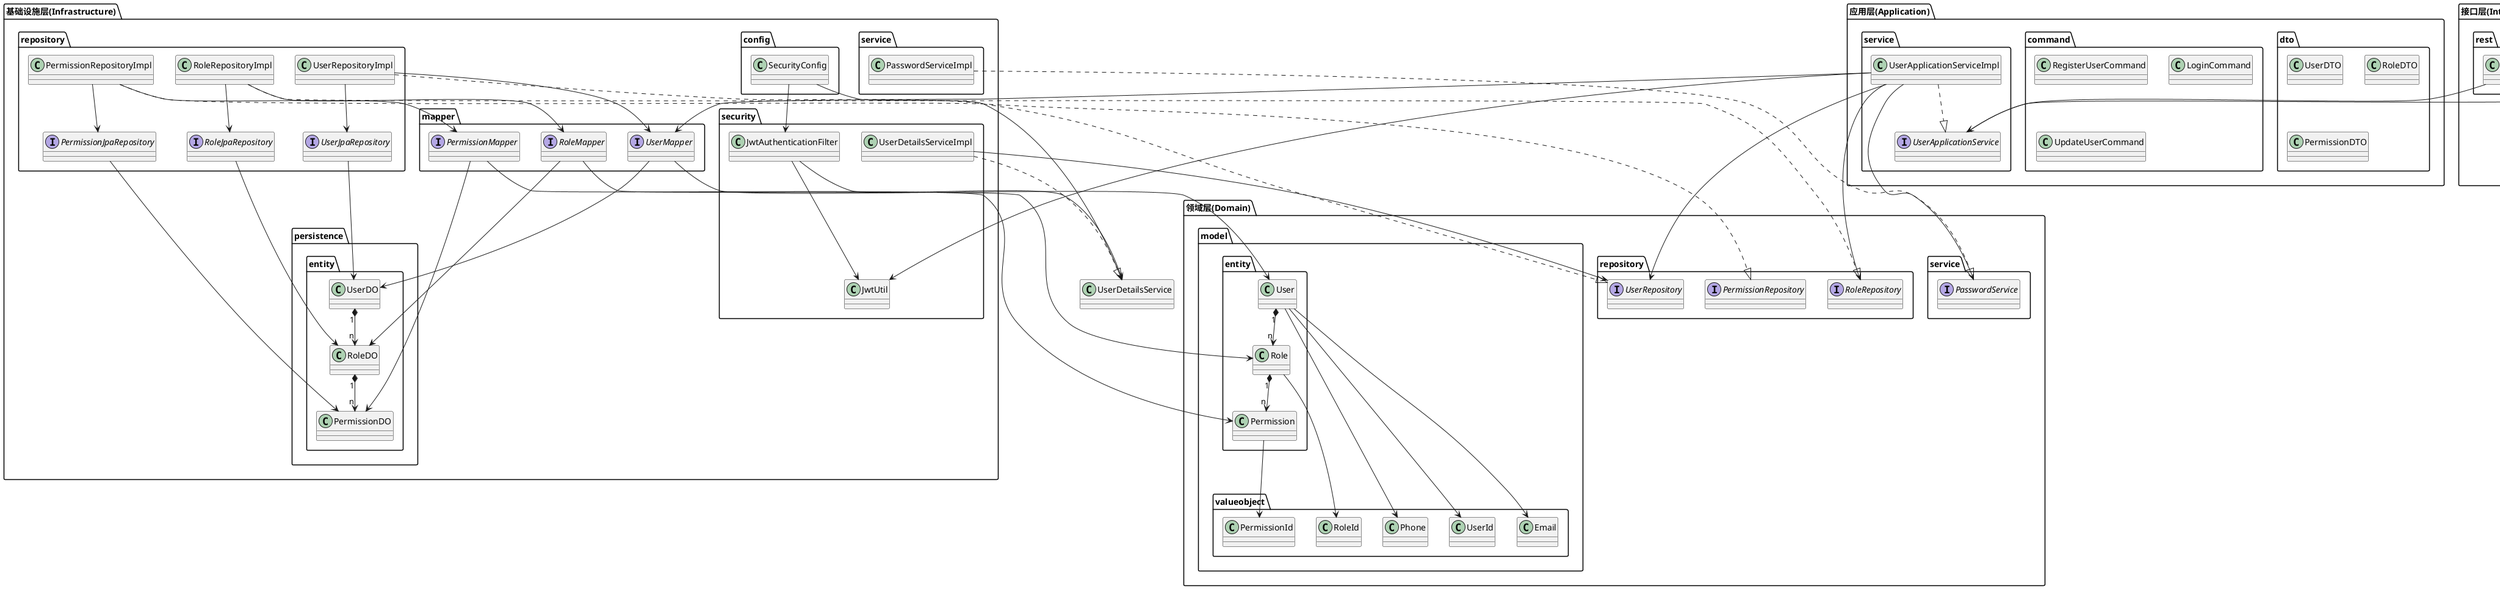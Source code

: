 @startuml DDD架构

' DDD架构总览
package "接口层(Interfaces)" {
  package "dto" {
    class ApiResponse
  }
  
  package "rest" {
    class UserController
    class AuthController
  }
  
  package "advice" {
    class GlobalExceptionHandler
  }
}

package "应用层(Application)" {
  package "dto" {
    class UserDTO
    class RoleDTO
    class PermissionDTO
  }
  
  package "command" {
    class RegisterUserCommand
    class LoginCommand
    class UpdateUserCommand
  }
  
  package "service" {
    interface UserApplicationService
    class UserApplicationServiceImpl
  }
}

package "领域层(Domain)" {
  package "model.entity" {
    class User
    class Role
    class Permission
  }
  
  package "model.valueobject" {
    class UserId
    class RoleId
    class PermissionId
    class Email
    class Phone
  }
  
  package "repository" {
    interface UserRepository
    interface RoleRepository
    interface PermissionRepository
  }
  
  package "service" {
    interface PasswordService
  }
}

package "基础设施层(Infrastructure)" {
  package "config" {
    class SecurityConfig
  }
  
  package "security" {
    class JwtUtil
    class JwtAuthenticationFilter
    class UserDetailsServiceImpl
  }
  
  package "repository" {
    interface UserJpaRepository
    interface RoleJpaRepository
    interface PermissionJpaRepository
    class UserRepositoryImpl
    class RoleRepositoryImpl
    class PermissionRepositoryImpl
  }
  
  package "service" {
    class PasswordServiceImpl
  }
  
  package "persistence.entity" {
    class UserDO
    class RoleDO
    class PermissionDO
  }
  
  package "mapper" {
    interface UserMapper
    interface RoleMapper
    interface PermissionMapper
  }
}

' 接口层关系
UserController --> UserApplicationService
AuthController --> UserApplicationService
GlobalExceptionHandler --> ApiResponse

' 应用层关系
UserApplicationServiceImpl ..|> UserApplicationService
UserApplicationServiceImpl --> UserRepository
UserApplicationServiceImpl --> RoleRepository
UserApplicationServiceImpl --> PasswordService
UserApplicationServiceImpl --> UserMapper
UserApplicationServiceImpl --> JwtUtil

' 领域层关系
User --> UserId
User --> Email
User --> Phone
User "1" *--> "n" Role
Role --> RoleId
Role "1" *--> "n" Permission
Permission --> PermissionId

' 基础设施层关系
UserRepositoryImpl ..|> UserRepository
UserRepositoryImpl --> UserJpaRepository
UserRepositoryImpl --> UserMapper
RoleRepositoryImpl ..|> RoleRepository
RoleRepositoryImpl --> RoleJpaRepository
RoleRepositoryImpl --> RoleMapper
PermissionRepositoryImpl ..|> PermissionRepository
PermissionRepositoryImpl --> PermissionJpaRepository
PermissionRepositoryImpl --> PermissionMapper

PasswordServiceImpl ..|> PasswordService

UserJpaRepository --> UserDO
RoleJpaRepository --> RoleDO
PermissionJpaRepository --> PermissionDO

UserDO "1" *--> "n" RoleDO
RoleDO "1" *--> "n" PermissionDO

UserMapper --> User
UserMapper --> UserDO
RoleMapper --> Role
RoleMapper --> RoleDO
PermissionMapper --> Permission
PermissionMapper --> PermissionDO

SecurityConfig --> UserDetailsService
SecurityConfig --> JwtAuthenticationFilter
JwtAuthenticationFilter --> JwtUtil
JwtAuthenticationFilter --> UserDetailsService
UserDetailsServiceImpl ..|> UserDetailsService
UserDetailsServiceImpl --> UserRepository

@enduml 
